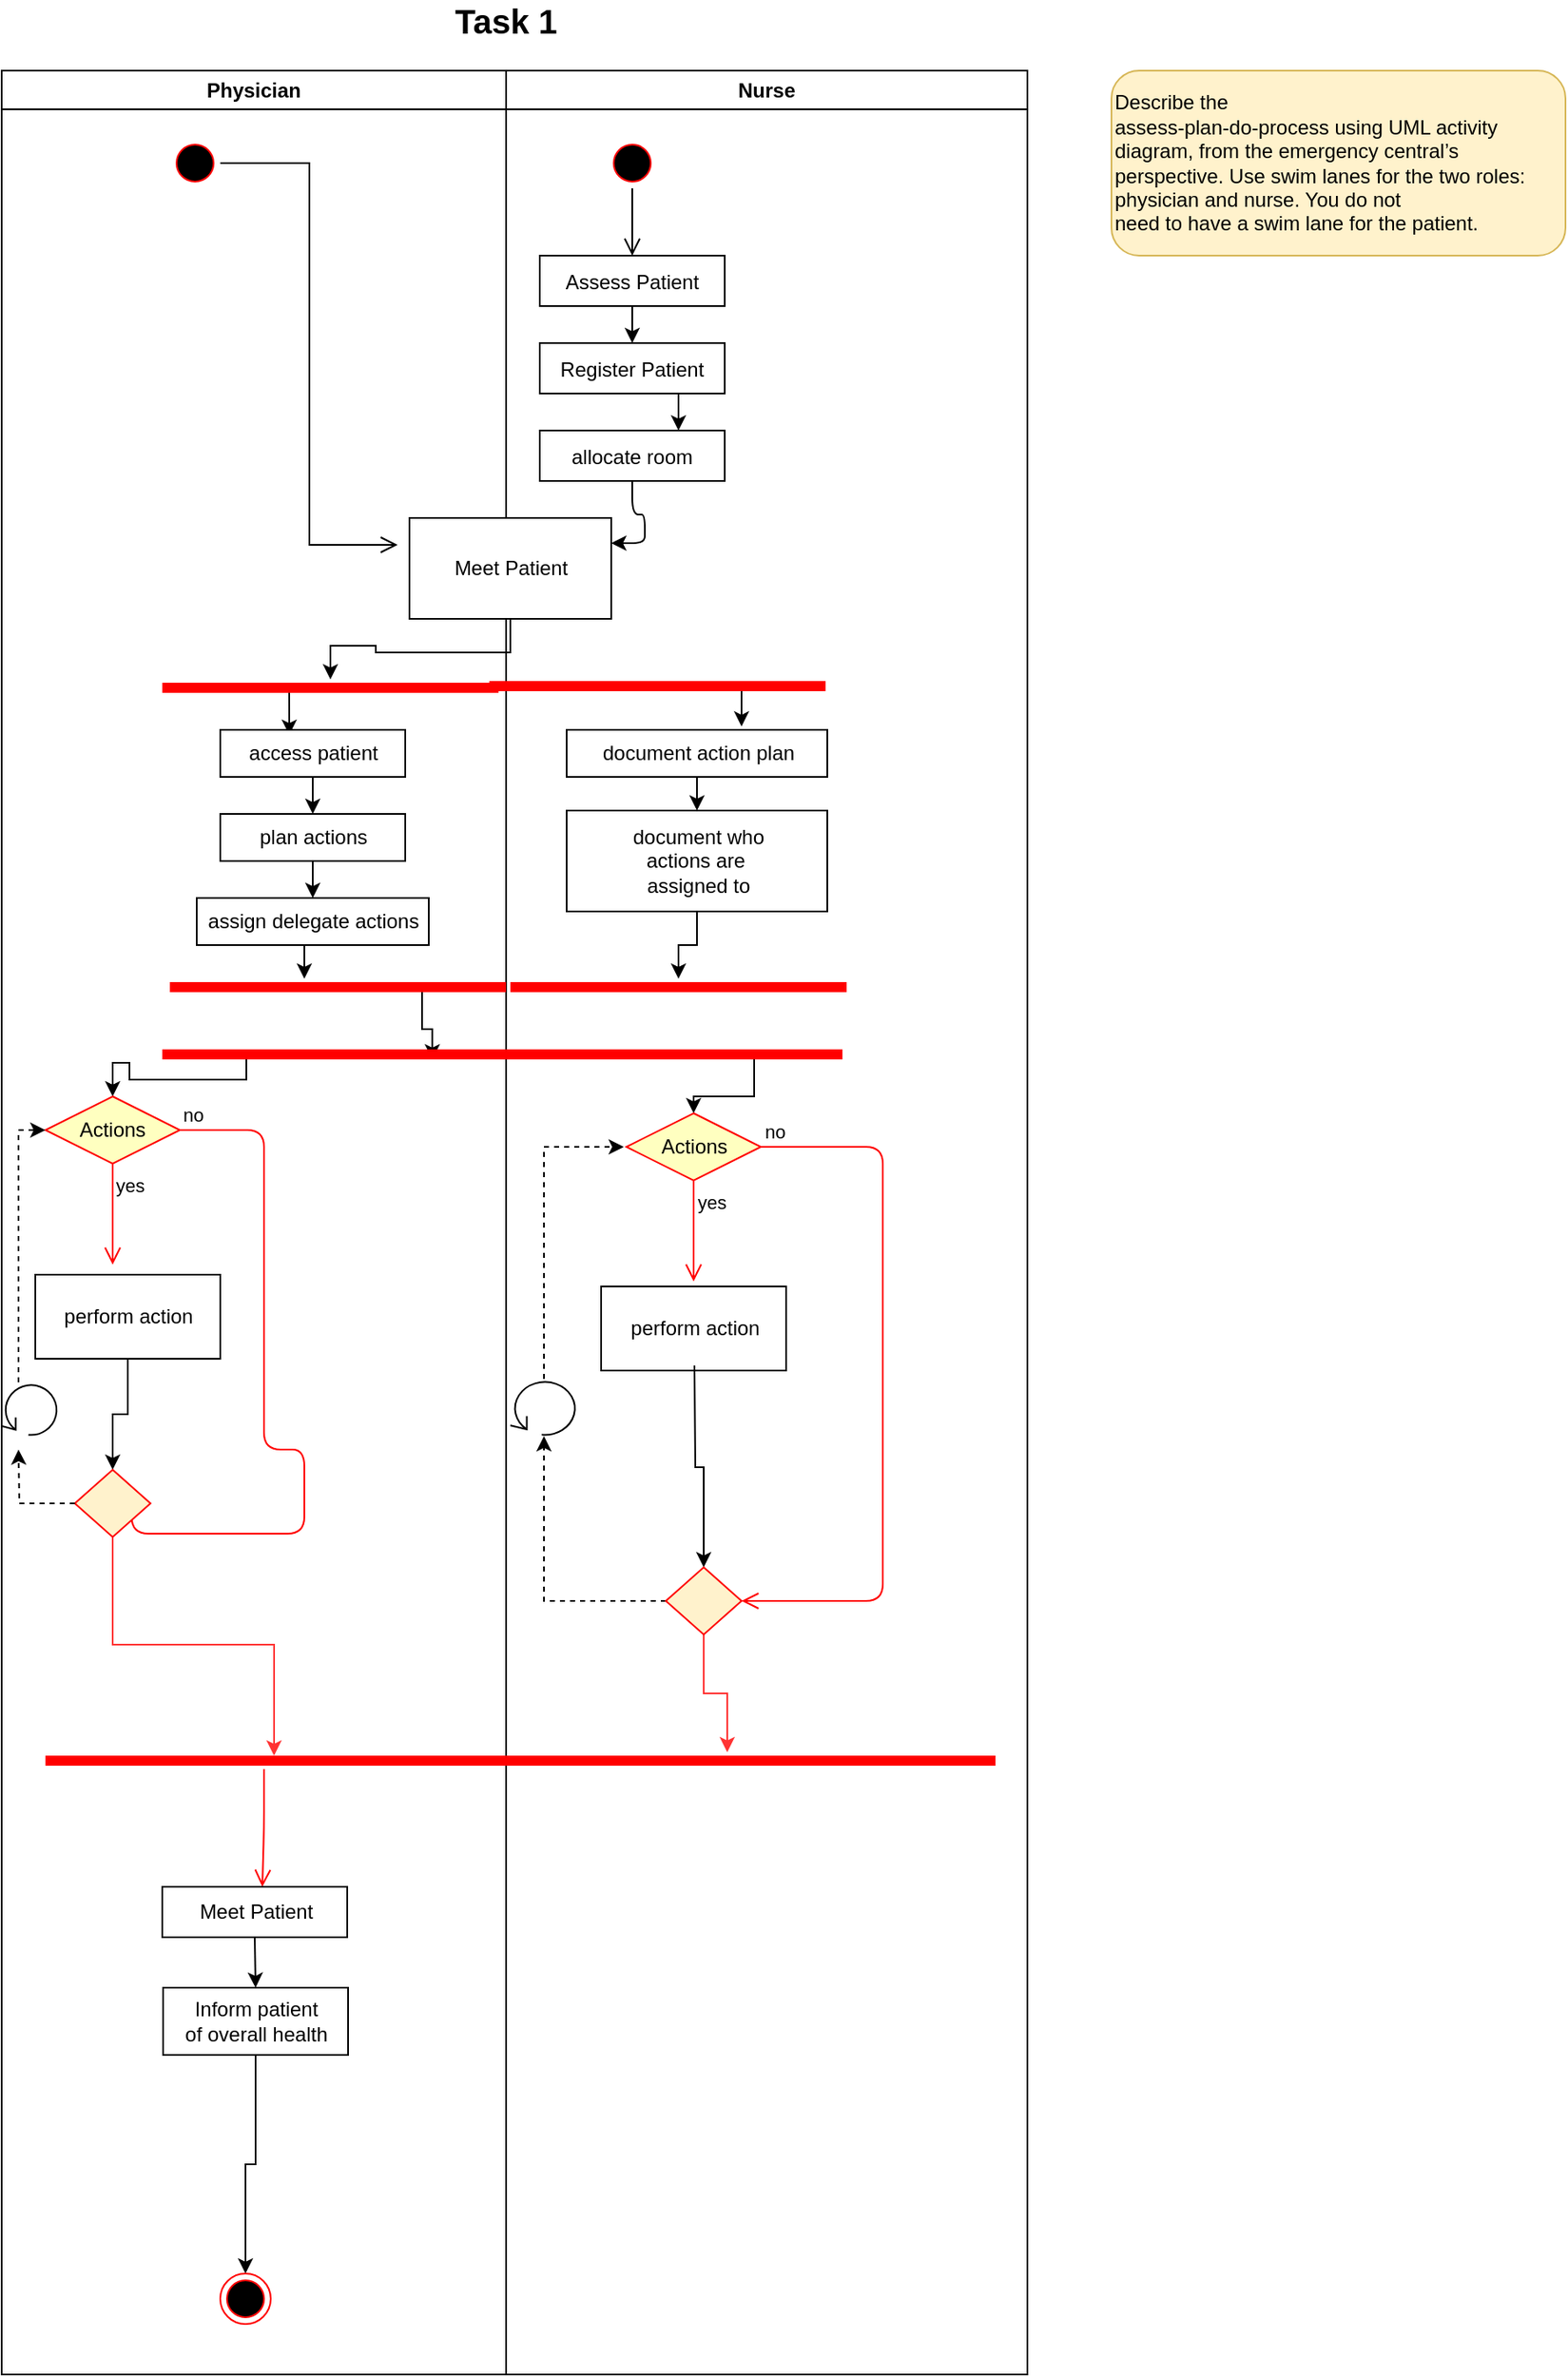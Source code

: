 <mxfile version="12.3.3" type="github" pages="1">
  <diagram id="e7e014a7-5840-1c2e-5031-d8a46d1fe8dd" name="Page-1">
    <mxGraphModel dx="1408" dy="722" grid="1" gridSize="10" guides="1" tooltips="1" connect="1" arrows="1" fold="1" page="1" pageScale="1" pageWidth="1169" pageHeight="826" background="#ffffff" math="0" shadow="0">
      <root>
        <mxCell id="0"/>
        <mxCell id="1" parent="0"/>
        <mxCell id="3" value="Nurse" style="swimlane;whiteSpace=wrap" parent="1" vertex="1">
          <mxGeometry x="450" y="260" width="310" height="1370" as="geometry"/>
        </mxCell>
        <mxCell id="13" value="" style="ellipse;shape=startState;fillColor=#000000;strokeColor=#ff0000;" parent="3" vertex="1">
          <mxGeometry x="60" y="40" width="30" height="30" as="geometry"/>
        </mxCell>
        <mxCell id="14" value="" style="edgeStyle=elbowEdgeStyle;elbow=horizontal;verticalAlign=bottom;endArrow=open;endSize=8;strokeColor=#000000;endFill=1;rounded=0" parent="3" source="13" target="15" edge="1">
          <mxGeometry x="40" y="20" as="geometry">
            <mxPoint x="55" y="90" as="targetPoint"/>
          </mxGeometry>
        </mxCell>
        <mxCell id="zlGqNMjBUAv9cToeVqkP-49" style="edgeStyle=orthogonalEdgeStyle;rounded=0;orthogonalLoop=1;jettySize=auto;html=1;exitX=0.5;exitY=1;exitDx=0;exitDy=0;entryX=0.5;entryY=0;entryDx=0;entryDy=0;" parent="3" source="15" target="zlGqNMjBUAv9cToeVqkP-44" edge="1">
          <mxGeometry relative="1" as="geometry"/>
        </mxCell>
        <mxCell id="15" value="Assess Patient" style="" parent="3" vertex="1">
          <mxGeometry x="20" y="110" width="110" height="30" as="geometry"/>
        </mxCell>
        <mxCell id="zlGqNMjBUAv9cToeVqkP-264" style="edgeStyle=orthogonalEdgeStyle;rounded=0;orthogonalLoop=1;jettySize=auto;html=1;exitX=0.5;exitY=1;exitDx=0;exitDy=0;entryX=0.75;entryY=0;entryDx=0;entryDy=0;" parent="3" source="zlGqNMjBUAv9cToeVqkP-44" target="zlGqNMjBUAv9cToeVqkP-45" edge="1">
          <mxGeometry relative="1" as="geometry"/>
        </mxCell>
        <mxCell id="zlGqNMjBUAv9cToeVqkP-44" value="Register Patient" style="" parent="3" vertex="1">
          <mxGeometry x="20" y="162" width="110" height="30" as="geometry"/>
        </mxCell>
        <mxCell id="zlGqNMjBUAv9cToeVqkP-47" style="edgeStyle=orthogonalEdgeStyle;rounded=1;orthogonalLoop=1;jettySize=auto;html=1;entryX=1;entryY=0.25;entryDx=0;entryDy=0;" parent="3" source="zlGqNMjBUAv9cToeVqkP-45" target="zlGqNMjBUAv9cToeVqkP-46" edge="1">
          <mxGeometry relative="1" as="geometry"/>
        </mxCell>
        <mxCell id="zlGqNMjBUAv9cToeVqkP-45" value="allocate room" style="" parent="3" vertex="1">
          <mxGeometry x="20" y="214" width="110" height="30" as="geometry"/>
        </mxCell>
        <mxCell id="2" value="Physician" style="swimlane;whiteSpace=wrap" parent="3" vertex="1">
          <mxGeometry x="-300" width="300" height="1370" as="geometry"/>
        </mxCell>
        <mxCell id="5" value="" style="ellipse;shape=startState;fillColor=#000000;strokeColor=#ff0000;" parent="2" vertex="1">
          <mxGeometry x="100" y="40" width="30" height="30" as="geometry"/>
        </mxCell>
        <mxCell id="6" value="" style="edgeStyle=elbowEdgeStyle;elbow=horizontal;verticalAlign=bottom;endArrow=open;endSize=8;strokeColor=#000000;endFill=1;rounded=0" parent="2" source="5" edge="1">
          <mxGeometry x="100" y="40" as="geometry">
            <mxPoint x="235.5" y="282" as="targetPoint"/>
          </mxGeometry>
        </mxCell>
        <mxCell id="zlGqNMjBUAv9cToeVqkP-252" style="edgeStyle=orthogonalEdgeStyle;rounded=0;orthogonalLoop=1;jettySize=auto;html=1;exitX=0.5;exitY=1;exitDx=0;exitDy=0;" parent="2" source="zlGqNMjBUAv9cToeVqkP-46" target="zlGqNMjBUAv9cToeVqkP-50" edge="1">
          <mxGeometry relative="1" as="geometry"/>
        </mxCell>
        <mxCell id="zlGqNMjBUAv9cToeVqkP-46" value="Meet Patient" style="rounded=0;whiteSpace=wrap;html=1;" parent="2" vertex="1">
          <mxGeometry x="242.5" y="266" width="120" height="60" as="geometry"/>
        </mxCell>
        <mxCell id="zlGqNMjBUAv9cToeVqkP-253" style="edgeStyle=orthogonalEdgeStyle;rounded=0;orthogonalLoop=1;jettySize=auto;html=1;exitX=0.25;exitY=0.5;exitDx=0;exitDy=0;exitPerimeter=0;entryX=0.373;entryY=0.107;entryDx=0;entryDy=0;entryPerimeter=0;" parent="2" source="zlGqNMjBUAv9cToeVqkP-50" target="zlGqNMjBUAv9cToeVqkP-56" edge="1">
          <mxGeometry relative="1" as="geometry"/>
        </mxCell>
        <mxCell id="zlGqNMjBUAv9cToeVqkP-50" value="" style="shape=line;html=1;strokeWidth=6;strokeColor=#ff0000;" parent="2" vertex="1">
          <mxGeometry x="95.5" y="362" width="200" height="10" as="geometry"/>
        </mxCell>
        <mxCell id="zlGqNMjBUAv9cToeVqkP-265" style="edgeStyle=orthogonalEdgeStyle;rounded=0;orthogonalLoop=1;jettySize=auto;html=1;exitX=0.5;exitY=1;exitDx=0;exitDy=0;entryX=0.5;entryY=0;entryDx=0;entryDy=0;" parent="2" source="zlGqNMjBUAv9cToeVqkP-56" target="zlGqNMjBUAv9cToeVqkP-57" edge="1">
          <mxGeometry relative="1" as="geometry"/>
        </mxCell>
        <mxCell id="zlGqNMjBUAv9cToeVqkP-56" value="access patient" style="html=1;" parent="2" vertex="1">
          <mxGeometry x="130" y="392" width="110" height="28" as="geometry"/>
        </mxCell>
        <mxCell id="zlGqNMjBUAv9cToeVqkP-266" style="edgeStyle=orthogonalEdgeStyle;rounded=0;orthogonalLoop=1;jettySize=auto;html=1;exitX=0.25;exitY=1;exitDx=0;exitDy=0;entryX=0.5;entryY=0;entryDx=0;entryDy=0;" parent="2" source="zlGqNMjBUAv9cToeVqkP-57" target="zlGqNMjBUAv9cToeVqkP-58" edge="1">
          <mxGeometry relative="1" as="geometry"/>
        </mxCell>
        <mxCell id="zlGqNMjBUAv9cToeVqkP-57" value="plan actions" style="html=1;" parent="2" vertex="1">
          <mxGeometry x="130" y="442" width="110" height="28" as="geometry"/>
        </mxCell>
        <mxCell id="zlGqNMjBUAv9cToeVqkP-256" style="edgeStyle=orthogonalEdgeStyle;rounded=0;orthogonalLoop=1;jettySize=auto;html=1;exitX=0.5;exitY=1;exitDx=0;exitDy=0;entryX=0.4;entryY=0;entryDx=0;entryDy=0;entryPerimeter=0;" parent="2" source="zlGqNMjBUAv9cToeVqkP-58" target="zlGqNMjBUAv9cToeVqkP-64" edge="1">
          <mxGeometry relative="1" as="geometry"/>
        </mxCell>
        <mxCell id="zlGqNMjBUAv9cToeVqkP-58" value="assign delegate actions" style="html=1;" parent="2" vertex="1">
          <mxGeometry x="116" y="492" width="138" height="28" as="geometry"/>
        </mxCell>
        <mxCell id="zlGqNMjBUAv9cToeVqkP-267" style="edgeStyle=orthogonalEdgeStyle;rounded=0;orthogonalLoop=1;jettySize=auto;html=1;exitX=0.75;exitY=0.5;exitDx=0;exitDy=0;exitPerimeter=0;entryX=0.803;entryY=0.8;entryDx=0;entryDy=0;entryPerimeter=0;" parent="2" source="zlGqNMjBUAv9cToeVqkP-64" target="zlGqNMjBUAv9cToeVqkP-68" edge="1">
          <mxGeometry relative="1" as="geometry"/>
        </mxCell>
        <mxCell id="zlGqNMjBUAv9cToeVqkP-64" value="" style="shape=line;html=1;strokeWidth=6;strokeColor=#ff0000;" parent="2" vertex="1">
          <mxGeometry x="100" y="540" width="200" height="10" as="geometry"/>
        </mxCell>
        <mxCell id="zlGqNMjBUAv9cToeVqkP-268" style="edgeStyle=orthogonalEdgeStyle;rounded=0;orthogonalLoop=1;jettySize=auto;html=1;exitX=0.25;exitY=0.5;exitDx=0;exitDy=0;exitPerimeter=0;entryX=0.5;entryY=0;entryDx=0;entryDy=0;" parent="2" source="zlGqNMjBUAv9cToeVqkP-68" target="zlGqNMjBUAv9cToeVqkP-149" edge="1">
          <mxGeometry relative="1" as="geometry">
            <Array as="points">
              <mxPoint x="146" y="600"/>
              <mxPoint x="76" y="600"/>
              <mxPoint x="76" y="590"/>
              <mxPoint x="66" y="590"/>
            </Array>
          </mxGeometry>
        </mxCell>
        <mxCell id="zlGqNMjBUAv9cToeVqkP-68" value="" style="shape=line;html=1;strokeWidth=6;strokeColor=#ff0000;" parent="2" vertex="1">
          <mxGeometry x="95.5" y="580" width="200" height="10" as="geometry"/>
        </mxCell>
        <mxCell id="zlGqNMjBUAv9cToeVqkP-149" value="Actions" style="rhombus;whiteSpace=wrap;html=1;fillColor=#ffffc0;strokeColor=#ff0000;" parent="2" vertex="1">
          <mxGeometry x="26" y="610" width="80" height="40" as="geometry"/>
        </mxCell>
        <mxCell id="zlGqNMjBUAv9cToeVqkP-150" value="no" style="edgeStyle=orthogonalEdgeStyle;html=1;align=left;verticalAlign=bottom;endArrow=open;endSize=8;strokeColor=#ff0000;entryX=1;entryY=0;entryDx=0;entryDy=0;" parent="2" source="zlGqNMjBUAv9cToeVqkP-149" target="zlGqNMjBUAv9cToeVqkP-153" edge="1">
          <mxGeometry x="-1" relative="1" as="geometry">
            <mxPoint x="176" y="870" as="targetPoint"/>
            <Array as="points">
              <mxPoint x="156" y="630"/>
              <mxPoint x="156" y="820"/>
              <mxPoint x="180" y="820"/>
              <mxPoint x="180" y="870"/>
              <mxPoint x="77" y="870"/>
            </Array>
          </mxGeometry>
        </mxCell>
        <mxCell id="zlGqNMjBUAv9cToeVqkP-151" value="yes" style="edgeStyle=orthogonalEdgeStyle;html=1;align=left;verticalAlign=top;endArrow=open;endSize=8;strokeColor=#ff0000;" parent="2" source="zlGqNMjBUAv9cToeVqkP-149" edge="1">
          <mxGeometry x="-1" relative="1" as="geometry">
            <mxPoint x="66" y="710" as="targetPoint"/>
          </mxGeometry>
        </mxCell>
        <mxCell id="zlGqNMjBUAv9cToeVqkP-155" style="edgeStyle=orthogonalEdgeStyle;rounded=0;orthogonalLoop=1;jettySize=auto;html=1;entryX=0.5;entryY=0;entryDx=0;entryDy=0;strokeColor=#000000;" parent="2" source="zlGqNMjBUAv9cToeVqkP-152" target="zlGqNMjBUAv9cToeVqkP-153" edge="1">
          <mxGeometry relative="1" as="geometry"/>
        </mxCell>
        <mxCell id="zlGqNMjBUAv9cToeVqkP-152" value="perform action" style="html=1;strokeColor=#000000;" parent="2" vertex="1">
          <mxGeometry x="20" y="716" width="110" height="50" as="geometry"/>
        </mxCell>
        <mxCell id="zlGqNMjBUAv9cToeVqkP-248" style="edgeStyle=orthogonalEdgeStyle;rounded=0;orthogonalLoop=1;jettySize=auto;html=1;entryX=0.523;entryY=0.2;entryDx=0;entryDy=0;entryPerimeter=0;strokeColor=#FF3333;" parent="2" source="zlGqNMjBUAv9cToeVqkP-153" target="zlGqNMjBUAv9cToeVqkP-230" edge="1">
          <mxGeometry relative="1" as="geometry"/>
        </mxCell>
        <mxCell id="mDBJDxcuhPN3E0ocwuf3-15" style="edgeStyle=orthogonalEdgeStyle;rounded=0;orthogonalLoop=1;jettySize=auto;html=1;entryX=0;entryY=0.5;entryDx=0;entryDy=0;dashed=1;" parent="2" source="zlGqNMjBUAv9cToeVqkP-156" target="zlGqNMjBUAv9cToeVqkP-149" edge="1">
          <mxGeometry relative="1" as="geometry">
            <Array as="points">
              <mxPoint x="10" y="630"/>
            </Array>
          </mxGeometry>
        </mxCell>
        <mxCell id="zlGqNMjBUAv9cToeVqkP-153" value="" style="rhombus;whiteSpace=wrap;html=1;fillColor=#fff2cc;strokeColor=#FF0000;" parent="2" vertex="1">
          <mxGeometry x="43.5" y="832" width="45" height="40" as="geometry"/>
        </mxCell>
        <mxCell id="zlGqNMjBUAv9cToeVqkP-230" value="" style="shape=line;html=1;strokeWidth=6;strokeColor=#ff0000;" parent="2" vertex="1">
          <mxGeometry x="26" y="1000" width="260" height="10" as="geometry"/>
        </mxCell>
        <mxCell id="zlGqNMjBUAv9cToeVqkP-231" value="" style="edgeStyle=orthogonalEdgeStyle;html=1;verticalAlign=bottom;endArrow=open;endSize=8;strokeColor=#ff0000;" parent="2" source="zlGqNMjBUAv9cToeVqkP-230" edge="1">
          <mxGeometry relative="1" as="geometry">
            <mxPoint x="155" y="1080" as="targetPoint"/>
          </mxGeometry>
        </mxCell>
        <mxCell id="zlGqNMjBUAv9cToeVqkP-247" style="edgeStyle=orthogonalEdgeStyle;rounded=0;orthogonalLoop=1;jettySize=auto;html=1;exitX=0.5;exitY=1;exitDx=0;exitDy=0;entryX=0.5;entryY=0;entryDx=0;entryDy=0;" parent="2" source="zlGqNMjBUAv9cToeVqkP-245" target="zlGqNMjBUAv9cToeVqkP-246" edge="1">
          <mxGeometry relative="1" as="geometry"/>
        </mxCell>
        <mxCell id="zlGqNMjBUAv9cToeVqkP-245" value="Meet Patient" style="html=1;strokeColor=#000000;" parent="2" vertex="1">
          <mxGeometry x="95.5" y="1080" width="110" height="30" as="geometry"/>
        </mxCell>
        <mxCell id="zlGqNMjBUAv9cToeVqkP-271" style="edgeStyle=orthogonalEdgeStyle;rounded=0;orthogonalLoop=1;jettySize=auto;html=1;entryX=0.5;entryY=0;entryDx=0;entryDy=0;" parent="2" source="zlGqNMjBUAv9cToeVqkP-246" target="zlGqNMjBUAv9cToeVqkP-270" edge="1">
          <mxGeometry relative="1" as="geometry"/>
        </mxCell>
        <mxCell id="zlGqNMjBUAv9cToeVqkP-246" value="Inform patient &lt;br&gt;of overall health" style="html=1;strokeColor=#000000;" parent="2" vertex="1">
          <mxGeometry x="96" y="1140" width="110" height="40" as="geometry"/>
        </mxCell>
        <mxCell id="zlGqNMjBUAv9cToeVqkP-270" value="" style="ellipse;html=1;shape=endState;fillColor=#000000;strokeColor=#ff0000;" parent="2" vertex="1">
          <mxGeometry x="130" y="1310" width="30" height="30" as="geometry"/>
        </mxCell>
        <mxCell id="zlGqNMjBUAv9cToeVqkP-156" value="" style="shape=mxgraph.bpmn.loop;html=1;outlineConnect=0;strokeColor=#000000;" parent="2" vertex="1">
          <mxGeometry y="780" width="34" height="32" as="geometry"/>
        </mxCell>
        <mxCell id="zlGqNMjBUAv9cToeVqkP-260" style="edgeStyle=orthogonalEdgeStyle;rounded=0;orthogonalLoop=1;jettySize=auto;html=1;exitX=0.75;exitY=0.5;exitDx=0;exitDy=0;exitPerimeter=0;entryX=0.671;entryY=-0.071;entryDx=0;entryDy=0;entryPerimeter=0;" parent="3" source="zlGqNMjBUAv9cToeVqkP-52" target="zlGqNMjBUAv9cToeVqkP-59" edge="1">
          <mxGeometry relative="1" as="geometry"/>
        </mxCell>
        <mxCell id="zlGqNMjBUAv9cToeVqkP-52" value="" style="shape=line;html=1;strokeWidth=6;strokeColor=#ff0000;" parent="3" vertex="1">
          <mxGeometry x="-10" y="361" width="200" height="10" as="geometry"/>
        </mxCell>
        <mxCell id="zlGqNMjBUAv9cToeVqkP-258" style="edgeStyle=orthogonalEdgeStyle;rounded=0;orthogonalLoop=1;jettySize=auto;html=1;exitX=0.5;exitY=1;exitDx=0;exitDy=0;entryX=0.5;entryY=0;entryDx=0;entryDy=0;" parent="3" source="zlGqNMjBUAv9cToeVqkP-59" target="zlGqNMjBUAv9cToeVqkP-60" edge="1">
          <mxGeometry relative="1" as="geometry"/>
        </mxCell>
        <mxCell id="zlGqNMjBUAv9cToeVqkP-59" value="document action plan" style="html=1;" parent="3" vertex="1">
          <mxGeometry x="36" y="392" width="155" height="28" as="geometry"/>
        </mxCell>
        <mxCell id="zlGqNMjBUAv9cToeVqkP-257" style="edgeStyle=orthogonalEdgeStyle;rounded=0;orthogonalLoop=1;jettySize=auto;html=1;exitX=0.5;exitY=1;exitDx=0;exitDy=0;" parent="3" source="zlGqNMjBUAv9cToeVqkP-60" target="zlGqNMjBUAv9cToeVqkP-65" edge="1">
          <mxGeometry relative="1" as="geometry"/>
        </mxCell>
        <mxCell id="zlGqNMjBUAv9cToeVqkP-60" value="document who&lt;br&gt;actions are&amp;nbsp;&lt;br&gt;assigned to" style="html=1;" parent="3" vertex="1">
          <mxGeometry x="36" y="440" width="155" height="60" as="geometry"/>
        </mxCell>
        <mxCell id="zlGqNMjBUAv9cToeVqkP-65" value="" style="shape=line;html=1;strokeWidth=6;strokeColor=#ff0000;" parent="3" vertex="1">
          <mxGeometry x="2.5" y="540" width="200" height="10" as="geometry"/>
        </mxCell>
        <mxCell id="zlGqNMjBUAv9cToeVqkP-269" style="edgeStyle=orthogonalEdgeStyle;rounded=0;orthogonalLoop=1;jettySize=auto;html=1;exitX=0.75;exitY=0.5;exitDx=0;exitDy=0;exitPerimeter=0;entryX=0.5;entryY=0;entryDx=0;entryDy=0;" parent="3" source="zlGqNMjBUAv9cToeVqkP-69" target="zlGqNMjBUAv9cToeVqkP-71" edge="1">
          <mxGeometry relative="1" as="geometry"/>
        </mxCell>
        <mxCell id="zlGqNMjBUAv9cToeVqkP-69" value="" style="shape=line;html=1;strokeWidth=6;strokeColor=#ff0000;" parent="3" vertex="1">
          <mxGeometry x="-10" y="580" width="210" height="10" as="geometry"/>
        </mxCell>
        <mxCell id="zlGqNMjBUAv9cToeVqkP-71" value="Actions" style="rhombus;whiteSpace=wrap;html=1;fillColor=#ffffc0;strokeColor=#ff0000;" parent="3" vertex="1">
          <mxGeometry x="71.5" y="620" width="80" height="40" as="geometry"/>
        </mxCell>
        <mxCell id="zlGqNMjBUAv9cToeVqkP-72" value="no" style="edgeStyle=orthogonalEdgeStyle;html=1;align=left;verticalAlign=bottom;endArrow=open;endSize=8;strokeColor=#ff0000;entryX=1;entryY=0.5;entryDx=0;entryDy=0;" parent="3" source="zlGqNMjBUAv9cToeVqkP-71" target="zlGqNMjBUAv9cToeVqkP-104" edge="1">
          <mxGeometry x="-1" relative="1" as="geometry">
            <mxPoint x="152" y="910" as="targetPoint"/>
            <Array as="points">
              <mxPoint x="224" y="640"/>
              <mxPoint x="224" y="910"/>
            </Array>
          </mxGeometry>
        </mxCell>
        <mxCell id="zlGqNMjBUAv9cToeVqkP-73" value="yes" style="edgeStyle=orthogonalEdgeStyle;html=1;align=left;verticalAlign=top;endArrow=open;endSize=8;strokeColor=#ff0000;" parent="3" source="zlGqNMjBUAv9cToeVqkP-71" edge="1">
          <mxGeometry x="-1" relative="1" as="geometry">
            <mxPoint x="111.5" y="720" as="targetPoint"/>
          </mxGeometry>
        </mxCell>
        <mxCell id="zlGqNMjBUAv9cToeVqkP-92" value="perform action" style="html=1;" parent="3" vertex="1">
          <mxGeometry x="56.5" y="723" width="110" height="50" as="geometry"/>
        </mxCell>
        <mxCell id="zlGqNMjBUAv9cToeVqkP-105" style="edgeStyle=orthogonalEdgeStyle;rounded=0;orthogonalLoop=1;jettySize=auto;html=1;strokeColor=#000000;" parent="3" target="zlGqNMjBUAv9cToeVqkP-104" edge="1">
          <mxGeometry relative="1" as="geometry">
            <mxPoint x="112" y="770" as="sourcePoint"/>
          </mxGeometry>
        </mxCell>
        <mxCell id="zlGqNMjBUAv9cToeVqkP-249" style="edgeStyle=orthogonalEdgeStyle;rounded=0;orthogonalLoop=1;jettySize=auto;html=1;strokeColor=#FF3333;" parent="3" source="zlGqNMjBUAv9cToeVqkP-104" target="zlGqNMjBUAv9cToeVqkP-243" edge="1">
          <mxGeometry relative="1" as="geometry"/>
        </mxCell>
        <mxCell id="mDBJDxcuhPN3E0ocwuf3-18" style="edgeStyle=orthogonalEdgeStyle;rounded=0;orthogonalLoop=1;jettySize=auto;html=1;dashed=1;" parent="3" source="zlGqNMjBUAv9cToeVqkP-104" target="zlGqNMjBUAv9cToeVqkP-229" edge="1">
          <mxGeometry relative="1" as="geometry"/>
        </mxCell>
        <mxCell id="zlGqNMjBUAv9cToeVqkP-104" value="" style="rhombus;whiteSpace=wrap;html=1;fillColor=#fff2cc;strokeColor=#FF0000;" parent="3" vertex="1">
          <mxGeometry x="95" y="890" width="45" height="40" as="geometry"/>
        </mxCell>
        <mxCell id="zlGqNMjBUAv9cToeVqkP-229" value="" style="shape=mxgraph.bpmn.loop;html=1;outlineConnect=0;strokeColor=#000000;" parent="3" vertex="1">
          <mxGeometry x="2.5" y="778" width="40" height="34" as="geometry"/>
        </mxCell>
        <mxCell id="zlGqNMjBUAv9cToeVqkP-243" value="" style="shape=line;html=1;strokeWidth=6;strokeColor=#ff0000;" parent="3" vertex="1">
          <mxGeometry x="-28" y="1000" width="319" height="10" as="geometry"/>
        </mxCell>
        <mxCell id="mDBJDxcuhPN3E0ocwuf3-17" style="edgeStyle=orthogonalEdgeStyle;rounded=0;orthogonalLoop=1;jettySize=auto;html=1;dashed=1;" parent="1" source="zlGqNMjBUAv9cToeVqkP-153" edge="1">
          <mxGeometry relative="1" as="geometry">
            <mxPoint x="160" y="1080" as="targetPoint"/>
          </mxGeometry>
        </mxCell>
        <mxCell id="mDBJDxcuhPN3E0ocwuf3-19" style="edgeStyle=orthogonalEdgeStyle;rounded=0;orthogonalLoop=1;jettySize=auto;html=1;dashed=1;" parent="1" source="zlGqNMjBUAv9cToeVqkP-229" edge="1">
          <mxGeometry relative="1" as="geometry">
            <mxPoint x="520" y="900" as="targetPoint"/>
            <Array as="points">
              <mxPoint x="473" y="900"/>
            </Array>
          </mxGeometry>
        </mxCell>
        <mxCell id="l5vlkml_qQEg_NjK-DwS-15" value="&lt;p class=&quot;MsoNormal&quot;&gt;&lt;span lang=&quot;EN-US&quot;&gt;Describe the&lt;br&gt;assess-plan-do-process using UML activity diagram, from the emergency central’s&lt;br&gt;perspective. Use swim lanes for the two roles: physician and nurse. You do not&lt;br&gt;need to have a swim lane for the patient.&lt;/span&gt;&lt;/p&gt;" style="rounded=1;whiteSpace=wrap;html=1;fillColor=#fff2cc;strokeColor=#d6b656;align=left;" vertex="1" parent="1">
          <mxGeometry x="810" y="260" width="270" height="110" as="geometry"/>
        </mxCell>
        <mxCell id="l5vlkml_qQEg_NjK-DwS-16" value="&lt;b&gt;&lt;font style=&quot;font-size: 20px&quot;&gt;Task 1&lt;/font&gt;&lt;/b&gt;" style="text;html=1;strokeColor=none;fillColor=none;align=center;verticalAlign=middle;whiteSpace=wrap;rounded=0;" vertex="1" parent="1">
          <mxGeometry x="355" y="220" width="190" height="20" as="geometry"/>
        </mxCell>
      </root>
    </mxGraphModel>
  </diagram>
</mxfile>
